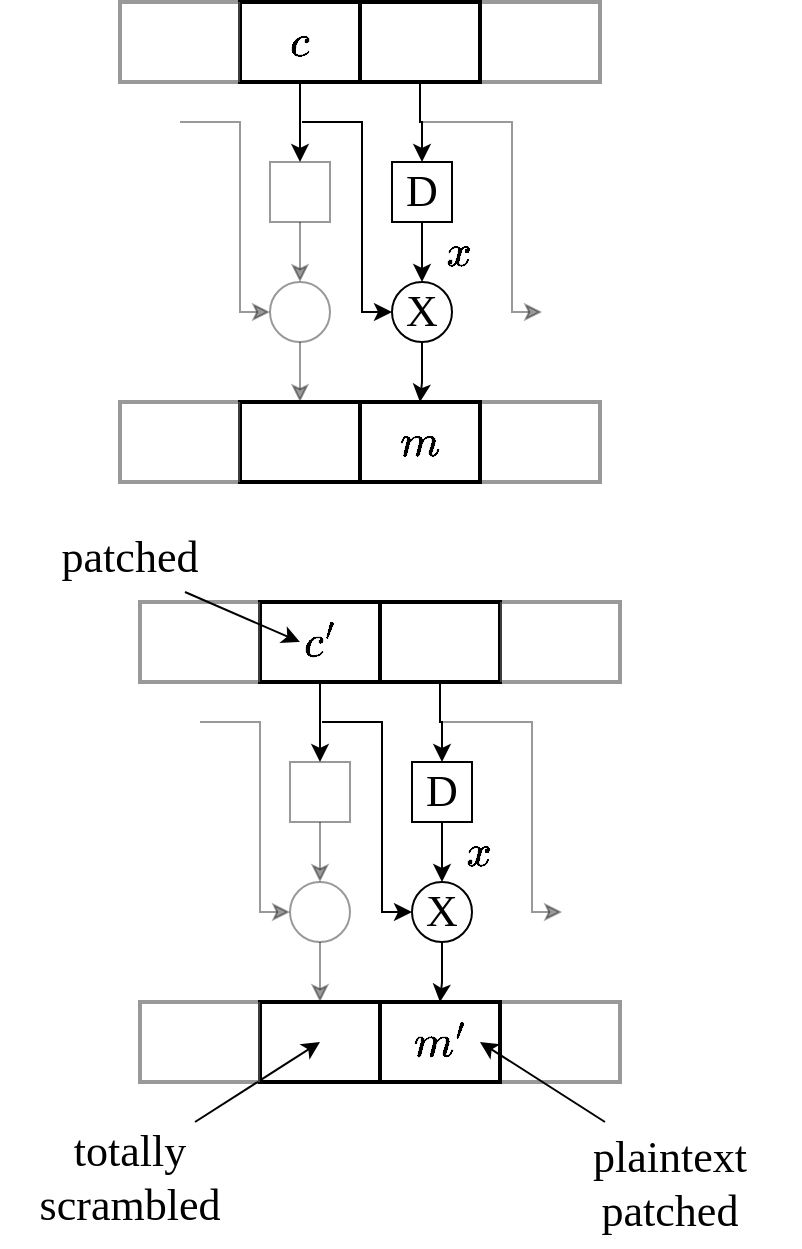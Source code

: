 <mxfile version="20.7.4" type="device"><diagram id="dYyAGZWgDG6YLDniMeLL" name="Page-1"><mxGraphModel dx="768" dy="-215" grid="1" gridSize="10" guides="1" tooltips="1" connect="1" arrows="1" fold="1" page="0" pageScale="1" pageWidth="850" pageHeight="1100" math="1" shadow="0"><root><mxCell id="0"/><mxCell id="1" parent="0"/><mxCell id="NeSS5nRLp6NrFec4iAmT-21" style="edgeStyle=orthogonalEdgeStyle;rounded=0;orthogonalLoop=1;jettySize=auto;html=1;exitX=0.5;exitY=1;exitDx=0;exitDy=0;entryX=0.5;entryY=0;entryDx=0;entryDy=0;fontFamily=Source Code Pro;fontSource=https%3A%2F%2Ffonts.googleapis.com%2Fcss%3Ffamily%3DSource%2BCode%2BPro;fontSize=22;opacity=40;" edge="1" parent="1" source="NeSS5nRLp6NrFec4iAmT-11" target="NeSS5nRLp6NrFec4iAmT-15"><mxGeometry relative="1" as="geometry"/></mxCell><mxCell id="NeSS5nRLp6NrFec4iAmT-11" value="" style="whiteSpace=wrap;html=1;aspect=fixed;opacity=40;" vertex="1" parent="1"><mxGeometry x="195" y="1000" width="30" height="30" as="geometry"/></mxCell><mxCell id="NeSS5nRLp6NrFec4iAmT-24" style="edgeStyle=orthogonalEdgeStyle;rounded=0;orthogonalLoop=1;jettySize=auto;html=1;exitX=0.5;exitY=1;exitDx=0;exitDy=0;entryX=0.5;entryY=0;entryDx=0;entryDy=0;fontFamily=Source Code Pro;fontSource=https%3A%2F%2Ffonts.googleapis.com%2Fcss%3Ffamily%3DSource%2BCode%2BPro;fontSize=22;" edge="1" parent="1" source="NeSS5nRLp6NrFec4iAmT-12" target="NeSS5nRLp6NrFec4iAmT-16"><mxGeometry relative="1" as="geometry"/></mxCell><mxCell id="NeSS5nRLp6NrFec4iAmT-12" value="&lt;font style=&quot;font-size: 22px;&quot; data-font-src=&quot;https://fonts.googleapis.com/css?family=Source+Code+Pro&quot; face=&quot;Source Code Pro&quot;&gt;D&lt;/font&gt;" style="whiteSpace=wrap;html=1;aspect=fixed;" vertex="1" parent="1"><mxGeometry x="256" y="1000" width="30" height="30" as="geometry"/></mxCell><mxCell id="NeSS5nRLp6NrFec4iAmT-22" style="edgeStyle=orthogonalEdgeStyle;rounded=0;orthogonalLoop=1;jettySize=auto;html=1;exitX=0.5;exitY=1;exitDx=0;exitDy=0;entryX=0.5;entryY=0;entryDx=0;entryDy=0;fontFamily=Source Code Pro;fontSource=https%3A%2F%2Ffonts.googleapis.com%2Fcss%3Ffamily%3DSource%2BCode%2BPro;fontSize=22;opacity=40;" edge="1" parent="1" source="NeSS5nRLp6NrFec4iAmT-15"><mxGeometry relative="1" as="geometry"><mxPoint x="210" y="1120" as="targetPoint"/></mxGeometry></mxCell><mxCell id="NeSS5nRLp6NrFec4iAmT-26" style="edgeStyle=orthogonalEdgeStyle;rounded=0;orthogonalLoop=1;jettySize=auto;html=1;exitX=0;exitY=0.5;exitDx=0;exitDy=0;fontFamily=Source Code Pro;fontSource=https%3A%2F%2Ffonts.googleapis.com%2Fcss%3Ffamily%3DSource%2BCode%2BPro;fontSize=22;endArrow=none;endFill=0;startArrow=classic;startFill=1;opacity=40;" edge="1" parent="1" source="NeSS5nRLp6NrFec4iAmT-15"><mxGeometry relative="1" as="geometry"><mxPoint x="150" y="980" as="targetPoint"/><Array as="points"><mxPoint x="180" y="1075"/><mxPoint x="180" y="980"/></Array></mxGeometry></mxCell><mxCell id="NeSS5nRLp6NrFec4iAmT-15" value="" style="ellipse;whiteSpace=wrap;html=1;fontFamily=Source Code Pro;fontSource=https%3A%2F%2Ffonts.googleapis.com%2Fcss%3Ffamily%3DSource%2BCode%2BPro;fontSize=22;opacity=40;" vertex="1" parent="1"><mxGeometry x="195" y="1060" width="30" height="30" as="geometry"/></mxCell><mxCell id="NeSS5nRLp6NrFec4iAmT-25" style="edgeStyle=orthogonalEdgeStyle;rounded=0;orthogonalLoop=1;jettySize=auto;html=1;entryX=0.5;entryY=0;entryDx=0;entryDy=0;fontFamily=Source Code Pro;fontSource=https%3A%2F%2Ffonts.googleapis.com%2Fcss%3Ffamily%3DSource%2BCode%2BPro;fontSize=22;" edge="1" parent="1" source="NeSS5nRLp6NrFec4iAmT-16"><mxGeometry relative="1" as="geometry"><mxPoint x="270" y="1120" as="targetPoint"/></mxGeometry></mxCell><mxCell id="NeSS5nRLp6NrFec4iAmT-16" value="X" style="ellipse;whiteSpace=wrap;html=1;fontFamily=Source Code Pro;fontSource=https%3A%2F%2Ffonts.googleapis.com%2Fcss%3Ffamily%3DSource%2BCode%2BPro;fontSize=22;" vertex="1" parent="1"><mxGeometry x="256" y="1060" width="30" height="30" as="geometry"/></mxCell><mxCell id="NeSS5nRLp6NrFec4iAmT-20" style="edgeStyle=orthogonalEdgeStyle;rounded=0;orthogonalLoop=1;jettySize=auto;html=1;exitX=0.5;exitY=1;exitDx=0;exitDy=0;fontFamily=Source Code Pro;fontSource=https%3A%2F%2Ffonts.googleapis.com%2Fcss%3Ffamily%3DSource%2BCode%2BPro;fontSize=22;" edge="1" parent="1" source="NeSS5nRLp6NrFec4iAmT-3" target="NeSS5nRLp6NrFec4iAmT-11"><mxGeometry relative="1" as="geometry"/></mxCell><mxCell id="NeSS5nRLp6NrFec4iAmT-23" style="edgeStyle=orthogonalEdgeStyle;rounded=0;orthogonalLoop=1;jettySize=auto;html=1;exitX=0.5;exitY=1;exitDx=0;exitDy=0;entryX=0.5;entryY=0;entryDx=0;entryDy=0;fontFamily=Source Code Pro;fontSource=https%3A%2F%2Ffonts.googleapis.com%2Fcss%3Ffamily%3DSource%2BCode%2BPro;fontSize=22;" edge="1" parent="1" source="NeSS5nRLp6NrFec4iAmT-4" target="NeSS5nRLp6NrFec4iAmT-12"><mxGeometry relative="1" as="geometry"/></mxCell><mxCell id="NeSS5nRLp6NrFec4iAmT-27" style="edgeStyle=orthogonalEdgeStyle;rounded=0;orthogonalLoop=1;jettySize=auto;html=1;fontFamily=Source Code Pro;fontSource=https%3A%2F%2Ffonts.googleapis.com%2Fcss%3Ffamily%3DSource%2BCode%2BPro;fontSize=22;endArrow=none;endFill=0;startArrow=classic;startFill=1;exitX=0;exitY=0.5;exitDx=0;exitDy=0;" edge="1" parent="1" source="NeSS5nRLp6NrFec4iAmT-16"><mxGeometry relative="1" as="geometry"><mxPoint x="211" y="980" as="targetPoint"/><mxPoint x="240" y="1090" as="sourcePoint"/><Array as="points"><mxPoint x="241" y="1075"/><mxPoint x="241" y="980"/></Array></mxGeometry></mxCell><mxCell id="NeSS5nRLp6NrFec4iAmT-28" value="\(x\)" style="text;html=1;strokeColor=none;fillColor=none;align=center;verticalAlign=middle;whiteSpace=wrap;rounded=0;fontFamily=Source Code Pro;fontSource=https%3A%2F%2Ffonts.googleapis.com%2Fcss%3Ffamily%3DSource%2BCode%2BPro;fontSize=22;" vertex="1" parent="1"><mxGeometry x="260" y="1030" width="60" height="30" as="geometry"/></mxCell><mxCell id="NeSS5nRLp6NrFec4iAmT-31" value="" style="rounded=0;whiteSpace=wrap;html=1;fontFamily=Source Code Pro;fontSource=https%3A%2F%2Ffonts.googleapis.com%2Fcss%3Ffamily%3DSource%2BCode%2BPro;fontSize=22;strokeWidth=2;opacity=40;" vertex="1" parent="1"><mxGeometry x="300" y="920" width="60" height="40" as="geometry"/></mxCell><mxCell id="NeSS5nRLp6NrFec4iAmT-32" value="" style="rounded=0;whiteSpace=wrap;html=1;fontFamily=Source Code Pro;fontSource=https%3A%2F%2Ffonts.googleapis.com%2Fcss%3Ffamily%3DSource%2BCode%2BPro;fontSize=22;strokeWidth=2;opacity=40;" vertex="1" parent="1"><mxGeometry x="300" y="1120" width="60" height="40" as="geometry"/></mxCell><mxCell id="NeSS5nRLp6NrFec4iAmT-33" style="edgeStyle=orthogonalEdgeStyle;rounded=0;orthogonalLoop=1;jettySize=auto;html=1;exitX=0;exitY=0.5;exitDx=0;exitDy=0;fontFamily=Source Code Pro;fontSource=https%3A%2F%2Ffonts.googleapis.com%2Fcss%3Ffamily%3DSource%2BCode%2BPro;fontSize=22;endArrow=none;endFill=0;startArrow=classic;startFill=1;opacity=40;" edge="1" parent="1"><mxGeometry relative="1" as="geometry"><mxPoint x="270" y="980" as="targetPoint"/><mxPoint x="331" y="1075" as="sourcePoint"/><Array as="points"><mxPoint x="316" y="1075"/><mxPoint x="316" y="980"/></Array></mxGeometry></mxCell><mxCell id="NeSS5nRLp6NrFec4iAmT-34" value="\(m\)" style="rounded=0;whiteSpace=wrap;html=1;fontFamily=Source Code Pro;fontSource=https%3A%2F%2Ffonts.googleapis.com%2Fcss%3Ffamily%3DSource%2BCode%2BPro;fontSize=22;strokeWidth=2;" vertex="1" parent="1"><mxGeometry x="240" y="1120" width="60" height="40" as="geometry"/></mxCell><mxCell id="NeSS5nRLp6NrFec4iAmT-36" value="" style="rounded=0;whiteSpace=wrap;html=1;fontFamily=Source Code Pro;fontSource=https%3A%2F%2Ffonts.googleapis.com%2Fcss%3Ffamily%3DSource%2BCode%2BPro;fontSize=22;strokeWidth=2;" vertex="1" parent="1"><mxGeometry x="180" y="1120" width="60" height="40" as="geometry"/></mxCell><mxCell id="NeSS5nRLp6NrFec4iAmT-59" value="" style="group" vertex="1" connectable="0" parent="1"><mxGeometry x="130" y="1220" width="180" height="40" as="geometry"/></mxCell><mxCell id="NeSS5nRLp6NrFec4iAmT-60" value="\(c'\)" style="rounded=0;whiteSpace=wrap;html=1;strokeWidth=2;fontFamily=Source Code Pro;fontSource=https%3A%2F%2Ffonts.googleapis.com%2Fcss%3Ffamily%3DSource%2BCode%2BPro;fontSize=22;" vertex="1" parent="NeSS5nRLp6NrFec4iAmT-59"><mxGeometry x="60" width="60" height="40" as="geometry"/></mxCell><mxCell id="NeSS5nRLp6NrFec4iAmT-61" value="" style="rounded=0;whiteSpace=wrap;html=1;strokeWidth=2;fontFamily=Source Code Pro;fontSource=https%3A%2F%2Ffonts.googleapis.com%2Fcss%3Ffamily%3DSource%2BCode%2BPro;fontSize=22;" vertex="1" parent="NeSS5nRLp6NrFec4iAmT-59"><mxGeometry x="120" width="60" height="40" as="geometry"/></mxCell><mxCell id="NeSS5nRLp6NrFec4iAmT-90" value="" style="rounded=0;whiteSpace=wrap;html=1;fontFamily=Source Code Pro;fontSource=https%3A%2F%2Ffonts.googleapis.com%2Fcss%3Ffamily%3DSource%2BCode%2BPro;fontSize=22;strokeWidth=2;opacity=40;" vertex="1" parent="NeSS5nRLp6NrFec4iAmT-59"><mxGeometry width="60" height="40" as="geometry"/></mxCell><mxCell id="NeSS5nRLp6NrFec4iAmT-62" style="edgeStyle=orthogonalEdgeStyle;rounded=0;orthogonalLoop=1;jettySize=auto;html=1;exitX=0.5;exitY=1;exitDx=0;exitDy=0;entryX=0.5;entryY=0;entryDx=0;entryDy=0;fontFamily=Source Code Pro;fontSource=https%3A%2F%2Ffonts.googleapis.com%2Fcss%3Ffamily%3DSource%2BCode%2BPro;fontSize=22;opacity=40;" edge="1" parent="1" source="NeSS5nRLp6NrFec4iAmT-63" target="NeSS5nRLp6NrFec4iAmT-68"><mxGeometry relative="1" as="geometry"/></mxCell><mxCell id="NeSS5nRLp6NrFec4iAmT-63" value="" style="whiteSpace=wrap;html=1;aspect=fixed;opacity=40;" vertex="1" parent="1"><mxGeometry x="205" y="1300" width="30" height="30" as="geometry"/></mxCell><mxCell id="NeSS5nRLp6NrFec4iAmT-64" style="edgeStyle=orthogonalEdgeStyle;rounded=0;orthogonalLoop=1;jettySize=auto;html=1;exitX=0.5;exitY=1;exitDx=0;exitDy=0;entryX=0.5;entryY=0;entryDx=0;entryDy=0;fontFamily=Source Code Pro;fontSource=https%3A%2F%2Ffonts.googleapis.com%2Fcss%3Ffamily%3DSource%2BCode%2BPro;fontSize=22;" edge="1" parent="1" source="NeSS5nRLp6NrFec4iAmT-65" target="NeSS5nRLp6NrFec4iAmT-70"><mxGeometry relative="1" as="geometry"/></mxCell><mxCell id="NeSS5nRLp6NrFec4iAmT-65" value="&lt;font style=&quot;font-size: 22px;&quot; data-font-src=&quot;https://fonts.googleapis.com/css?family=Source+Code+Pro&quot; face=&quot;Source Code Pro&quot;&gt;D&lt;/font&gt;" style="whiteSpace=wrap;html=1;aspect=fixed;" vertex="1" parent="1"><mxGeometry x="266" y="1300" width="30" height="30" as="geometry"/></mxCell><mxCell id="NeSS5nRLp6NrFec4iAmT-66" style="edgeStyle=orthogonalEdgeStyle;rounded=0;orthogonalLoop=1;jettySize=auto;html=1;exitX=0.5;exitY=1;exitDx=0;exitDy=0;entryX=0.5;entryY=0;entryDx=0;entryDy=0;fontFamily=Source Code Pro;fontSource=https%3A%2F%2Ffonts.googleapis.com%2Fcss%3Ffamily%3DSource%2BCode%2BPro;fontSize=22;opacity=40;" edge="1" parent="1" source="NeSS5nRLp6NrFec4iAmT-68"><mxGeometry relative="1" as="geometry"><mxPoint x="220" y="1420" as="targetPoint"/></mxGeometry></mxCell><mxCell id="NeSS5nRLp6NrFec4iAmT-67" style="edgeStyle=orthogonalEdgeStyle;rounded=0;orthogonalLoop=1;jettySize=auto;html=1;exitX=0;exitY=0.5;exitDx=0;exitDy=0;fontFamily=Source Code Pro;fontSource=https%3A%2F%2Ffonts.googleapis.com%2Fcss%3Ffamily%3DSource%2BCode%2BPro;fontSize=22;endArrow=none;endFill=0;startArrow=classic;startFill=1;opacity=40;" edge="1" parent="1" source="NeSS5nRLp6NrFec4iAmT-68"><mxGeometry relative="1" as="geometry"><mxPoint x="160" y="1280" as="targetPoint"/><Array as="points"><mxPoint x="190" y="1375"/><mxPoint x="190" y="1280"/></Array></mxGeometry></mxCell><mxCell id="NeSS5nRLp6NrFec4iAmT-68" value="" style="ellipse;whiteSpace=wrap;html=1;fontFamily=Source Code Pro;fontSource=https%3A%2F%2Ffonts.googleapis.com%2Fcss%3Ffamily%3DSource%2BCode%2BPro;fontSize=22;opacity=40;" vertex="1" parent="1"><mxGeometry x="205" y="1360" width="30" height="30" as="geometry"/></mxCell><mxCell id="NeSS5nRLp6NrFec4iAmT-69" style="edgeStyle=orthogonalEdgeStyle;rounded=0;orthogonalLoop=1;jettySize=auto;html=1;entryX=0.5;entryY=0;entryDx=0;entryDy=0;fontFamily=Source Code Pro;fontSource=https%3A%2F%2Ffonts.googleapis.com%2Fcss%3Ffamily%3DSource%2BCode%2BPro;fontSize=22;" edge="1" parent="1" source="NeSS5nRLp6NrFec4iAmT-70"><mxGeometry relative="1" as="geometry"><mxPoint x="280" y="1420" as="targetPoint"/></mxGeometry></mxCell><mxCell id="NeSS5nRLp6NrFec4iAmT-70" value="X" style="ellipse;whiteSpace=wrap;html=1;fontFamily=Source Code Pro;fontSource=https%3A%2F%2Ffonts.googleapis.com%2Fcss%3Ffamily%3DSource%2BCode%2BPro;fontSize=22;" vertex="1" parent="1"><mxGeometry x="266" y="1360" width="30" height="30" as="geometry"/></mxCell><mxCell id="NeSS5nRLp6NrFec4iAmT-71" style="edgeStyle=orthogonalEdgeStyle;rounded=0;orthogonalLoop=1;jettySize=auto;html=1;exitX=0.5;exitY=1;exitDx=0;exitDy=0;fontFamily=Source Code Pro;fontSource=https%3A%2F%2Ffonts.googleapis.com%2Fcss%3Ffamily%3DSource%2BCode%2BPro;fontSize=22;" edge="1" parent="1" source="NeSS5nRLp6NrFec4iAmT-60" target="NeSS5nRLp6NrFec4iAmT-63"><mxGeometry relative="1" as="geometry"/></mxCell><mxCell id="NeSS5nRLp6NrFec4iAmT-72" style="edgeStyle=orthogonalEdgeStyle;rounded=0;orthogonalLoop=1;jettySize=auto;html=1;exitX=0.5;exitY=1;exitDx=0;exitDy=0;entryX=0.5;entryY=0;entryDx=0;entryDy=0;fontFamily=Source Code Pro;fontSource=https%3A%2F%2Ffonts.googleapis.com%2Fcss%3Ffamily%3DSource%2BCode%2BPro;fontSize=22;" edge="1" parent="1" source="NeSS5nRLp6NrFec4iAmT-61" target="NeSS5nRLp6NrFec4iAmT-65"><mxGeometry relative="1" as="geometry"/></mxCell><mxCell id="NeSS5nRLp6NrFec4iAmT-73" style="edgeStyle=orthogonalEdgeStyle;rounded=0;orthogonalLoop=1;jettySize=auto;html=1;fontFamily=Source Code Pro;fontSource=https%3A%2F%2Ffonts.googleapis.com%2Fcss%3Ffamily%3DSource%2BCode%2BPro;fontSize=22;endArrow=none;endFill=0;startArrow=classic;startFill=1;exitX=0;exitY=0.5;exitDx=0;exitDy=0;" edge="1" parent="1" source="NeSS5nRLp6NrFec4iAmT-70"><mxGeometry relative="1" as="geometry"><mxPoint x="221" y="1280" as="targetPoint"/><mxPoint x="250" y="1390" as="sourcePoint"/><Array as="points"><mxPoint x="251" y="1375"/><mxPoint x="251" y="1280"/></Array></mxGeometry></mxCell><mxCell id="NeSS5nRLp6NrFec4iAmT-74" value="\(x\)" style="text;html=1;strokeColor=none;fillColor=none;align=center;verticalAlign=middle;whiteSpace=wrap;rounded=0;fontFamily=Source Code Pro;fontSource=https%3A%2F%2Ffonts.googleapis.com%2Fcss%3Ffamily%3DSource%2BCode%2BPro;fontSize=22;" vertex="1" parent="1"><mxGeometry x="270" y="1330" width="60" height="30" as="geometry"/></mxCell><mxCell id="NeSS5nRLp6NrFec4iAmT-75" value="" style="rounded=0;whiteSpace=wrap;html=1;fontFamily=Source Code Pro;fontSource=https%3A%2F%2Ffonts.googleapis.com%2Fcss%3Ffamily%3DSource%2BCode%2BPro;fontSize=22;strokeWidth=2;opacity=40;" vertex="1" parent="1"><mxGeometry x="310" y="1220" width="60" height="40" as="geometry"/></mxCell><mxCell id="NeSS5nRLp6NrFec4iAmT-76" value="" style="rounded=0;whiteSpace=wrap;html=1;fontFamily=Source Code Pro;fontSource=https%3A%2F%2Ffonts.googleapis.com%2Fcss%3Ffamily%3DSource%2BCode%2BPro;fontSize=22;strokeWidth=2;opacity=40;" vertex="1" parent="1"><mxGeometry x="310" y="1420" width="60" height="40" as="geometry"/></mxCell><mxCell id="NeSS5nRLp6NrFec4iAmT-77" style="edgeStyle=orthogonalEdgeStyle;rounded=0;orthogonalLoop=1;jettySize=auto;html=1;exitX=0;exitY=0.5;exitDx=0;exitDy=0;fontFamily=Source Code Pro;fontSource=https%3A%2F%2Ffonts.googleapis.com%2Fcss%3Ffamily%3DSource%2BCode%2BPro;fontSize=22;endArrow=none;endFill=0;startArrow=classic;startFill=1;opacity=40;" edge="1" parent="1"><mxGeometry relative="1" as="geometry"><mxPoint x="280" y="1280" as="targetPoint"/><mxPoint x="341" y="1375" as="sourcePoint"/><Array as="points"><mxPoint x="326" y="1375"/><mxPoint x="326" y="1280"/></Array></mxGeometry></mxCell><mxCell id="NeSS5nRLp6NrFec4iAmT-78" value="\(m'\)" style="rounded=0;whiteSpace=wrap;html=1;fontFamily=Source Code Pro;fontSource=https%3A%2F%2Ffonts.googleapis.com%2Fcss%3Ffamily%3DSource%2BCode%2BPro;fontSize=22;strokeWidth=2;" vertex="1" parent="1"><mxGeometry x="250" y="1420" width="60" height="40" as="geometry"/></mxCell><mxCell id="NeSS5nRLp6NrFec4iAmT-79" value="" style="rounded=0;whiteSpace=wrap;html=1;fontFamily=Source Code Pro;fontSource=https%3A%2F%2Ffonts.googleapis.com%2Fcss%3Ffamily%3DSource%2BCode%2BPro;fontSize=22;strokeWidth=2;" vertex="1" parent="1"><mxGeometry x="190" y="1420" width="60" height="40" as="geometry"/></mxCell><mxCell id="NeSS5nRLp6NrFec4iAmT-83" style="rounded=0;orthogonalLoop=1;jettySize=auto;html=1;exitX=0.75;exitY=1;exitDx=0;exitDy=0;fontFamily=Source Code Pro;fontSource=https%3A%2F%2Ffonts.googleapis.com%2Fcss%3Ffamily%3DSource%2BCode%2BPro;fontSize=22;startArrow=none;startFill=0;endArrow=classic;endFill=1;entryX=0.333;entryY=0.5;entryDx=0;entryDy=0;entryPerimeter=0;" edge="1" parent="1" source="NeSS5nRLp6NrFec4iAmT-80" target="NeSS5nRLp6NrFec4iAmT-60"><mxGeometry relative="1" as="geometry"><mxPoint x="190" y="1240" as="targetPoint"/></mxGeometry></mxCell><mxCell id="NeSS5nRLp6NrFec4iAmT-80" value="patched" style="text;html=1;strokeColor=none;fillColor=none;align=center;verticalAlign=middle;whiteSpace=wrap;rounded=0;strokeWidth=2;fontFamily=Source Code Pro;fontSource=https%3A%2F%2Ffonts.googleapis.com%2Fcss%3Ffamily%3DSource%2BCode%2BPro;fontSize=22;" vertex="1" parent="1"><mxGeometry x="70" y="1180" width="110" height="35" as="geometry"/></mxCell><mxCell id="NeSS5nRLp6NrFec4iAmT-86" style="edgeStyle=none;rounded=0;orthogonalLoop=1;jettySize=auto;html=1;exitX=0.75;exitY=0;exitDx=0;exitDy=0;entryX=0.5;entryY=0.5;entryDx=0;entryDy=0;entryPerimeter=0;fontFamily=Source Code Pro;fontSource=https%3A%2F%2Ffonts.googleapis.com%2Fcss%3Ffamily%3DSource%2BCode%2BPro;fontSize=22;startArrow=none;startFill=0;endArrow=classic;endFill=1;" edge="1" parent="1" source="NeSS5nRLp6NrFec4iAmT-81" target="NeSS5nRLp6NrFec4iAmT-79"><mxGeometry relative="1" as="geometry"/></mxCell><mxCell id="NeSS5nRLp6NrFec4iAmT-81" value="totally&lt;br&gt;scrambled" style="text;html=1;strokeColor=none;fillColor=none;align=center;verticalAlign=middle;whiteSpace=wrap;rounded=0;strokeWidth=2;fontFamily=Source Code Pro;fontSource=https%3A%2F%2Ffonts.googleapis.com%2Fcss%3Ffamily%3DSource%2BCode%2BPro;fontSize=22;" vertex="1" parent="1"><mxGeometry x="60" y="1480" width="130" height="55" as="geometry"/></mxCell><mxCell id="NeSS5nRLp6NrFec4iAmT-87" style="edgeStyle=none;rounded=0;orthogonalLoop=1;jettySize=auto;html=1;exitX=0.25;exitY=0;exitDx=0;exitDy=0;entryX=0.833;entryY=0.5;entryDx=0;entryDy=0;entryPerimeter=0;fontFamily=Source Code Pro;fontSource=https%3A%2F%2Ffonts.googleapis.com%2Fcss%3Ffamily%3DSource%2BCode%2BPro;fontSize=22;startArrow=none;startFill=0;endArrow=classic;endFill=1;" edge="1" parent="1" source="NeSS5nRLp6NrFec4iAmT-82" target="NeSS5nRLp6NrFec4iAmT-78"><mxGeometry relative="1" as="geometry"/></mxCell><mxCell id="NeSS5nRLp6NrFec4iAmT-82" value="plaintext&lt;br&gt;patched" style="text;html=1;strokeColor=none;fillColor=none;align=center;verticalAlign=middle;whiteSpace=wrap;rounded=0;strokeWidth=2;fontFamily=Source Code Pro;fontSource=https%3A%2F%2Ffonts.googleapis.com%2Fcss%3Ffamily%3DSource%2BCode%2BPro;fontSize=22;" vertex="1" parent="1"><mxGeometry x="330" y="1480" width="130" height="62.5" as="geometry"/></mxCell><mxCell id="NeSS5nRLp6NrFec4iAmT-3" value="\(c\)" style="rounded=0;whiteSpace=wrap;html=1;strokeWidth=2;fontFamily=Source Code Pro;fontSource=https%3A%2F%2Ffonts.googleapis.com%2Fcss%3Ffamily%3DSource%2BCode%2BPro;fontSize=22;" vertex="1" parent="1"><mxGeometry x="180" y="920" width="60" height="40" as="geometry"/></mxCell><mxCell id="NeSS5nRLp6NrFec4iAmT-4" value="" style="rounded=0;whiteSpace=wrap;html=1;strokeWidth=2;fontFamily=Source Code Pro;fontSource=https%3A%2F%2Ffonts.googleapis.com%2Fcss%3Ffamily%3DSource%2BCode%2BPro;fontSize=22;" vertex="1" parent="1"><mxGeometry x="240" y="920" width="60" height="40" as="geometry"/></mxCell><mxCell id="NeSS5nRLp6NrFec4iAmT-88" value="" style="rounded=0;whiteSpace=wrap;html=1;fontFamily=Source Code Pro;fontSource=https%3A%2F%2Ffonts.googleapis.com%2Fcss%3Ffamily%3DSource%2BCode%2BPro;fontSize=22;strokeWidth=2;opacity=40;" vertex="1" parent="1"><mxGeometry x="120" y="920" width="60" height="40" as="geometry"/></mxCell><mxCell id="NeSS5nRLp6NrFec4iAmT-89" value="" style="rounded=0;whiteSpace=wrap;html=1;fontFamily=Source Code Pro;fontSource=https%3A%2F%2Ffonts.googleapis.com%2Fcss%3Ffamily%3DSource%2BCode%2BPro;fontSize=22;strokeWidth=2;opacity=40;" vertex="1" parent="1"><mxGeometry x="120" y="1120" width="60" height="40" as="geometry"/></mxCell><mxCell id="NeSS5nRLp6NrFec4iAmT-91" value="" style="rounded=0;whiteSpace=wrap;html=1;fontFamily=Source Code Pro;fontSource=https%3A%2F%2Ffonts.googleapis.com%2Fcss%3Ffamily%3DSource%2BCode%2BPro;fontSize=22;strokeWidth=2;opacity=40;" vertex="1" parent="1"><mxGeometry x="130" y="1420" width="60" height="40" as="geometry"/></mxCell></root></mxGraphModel></diagram></mxfile>